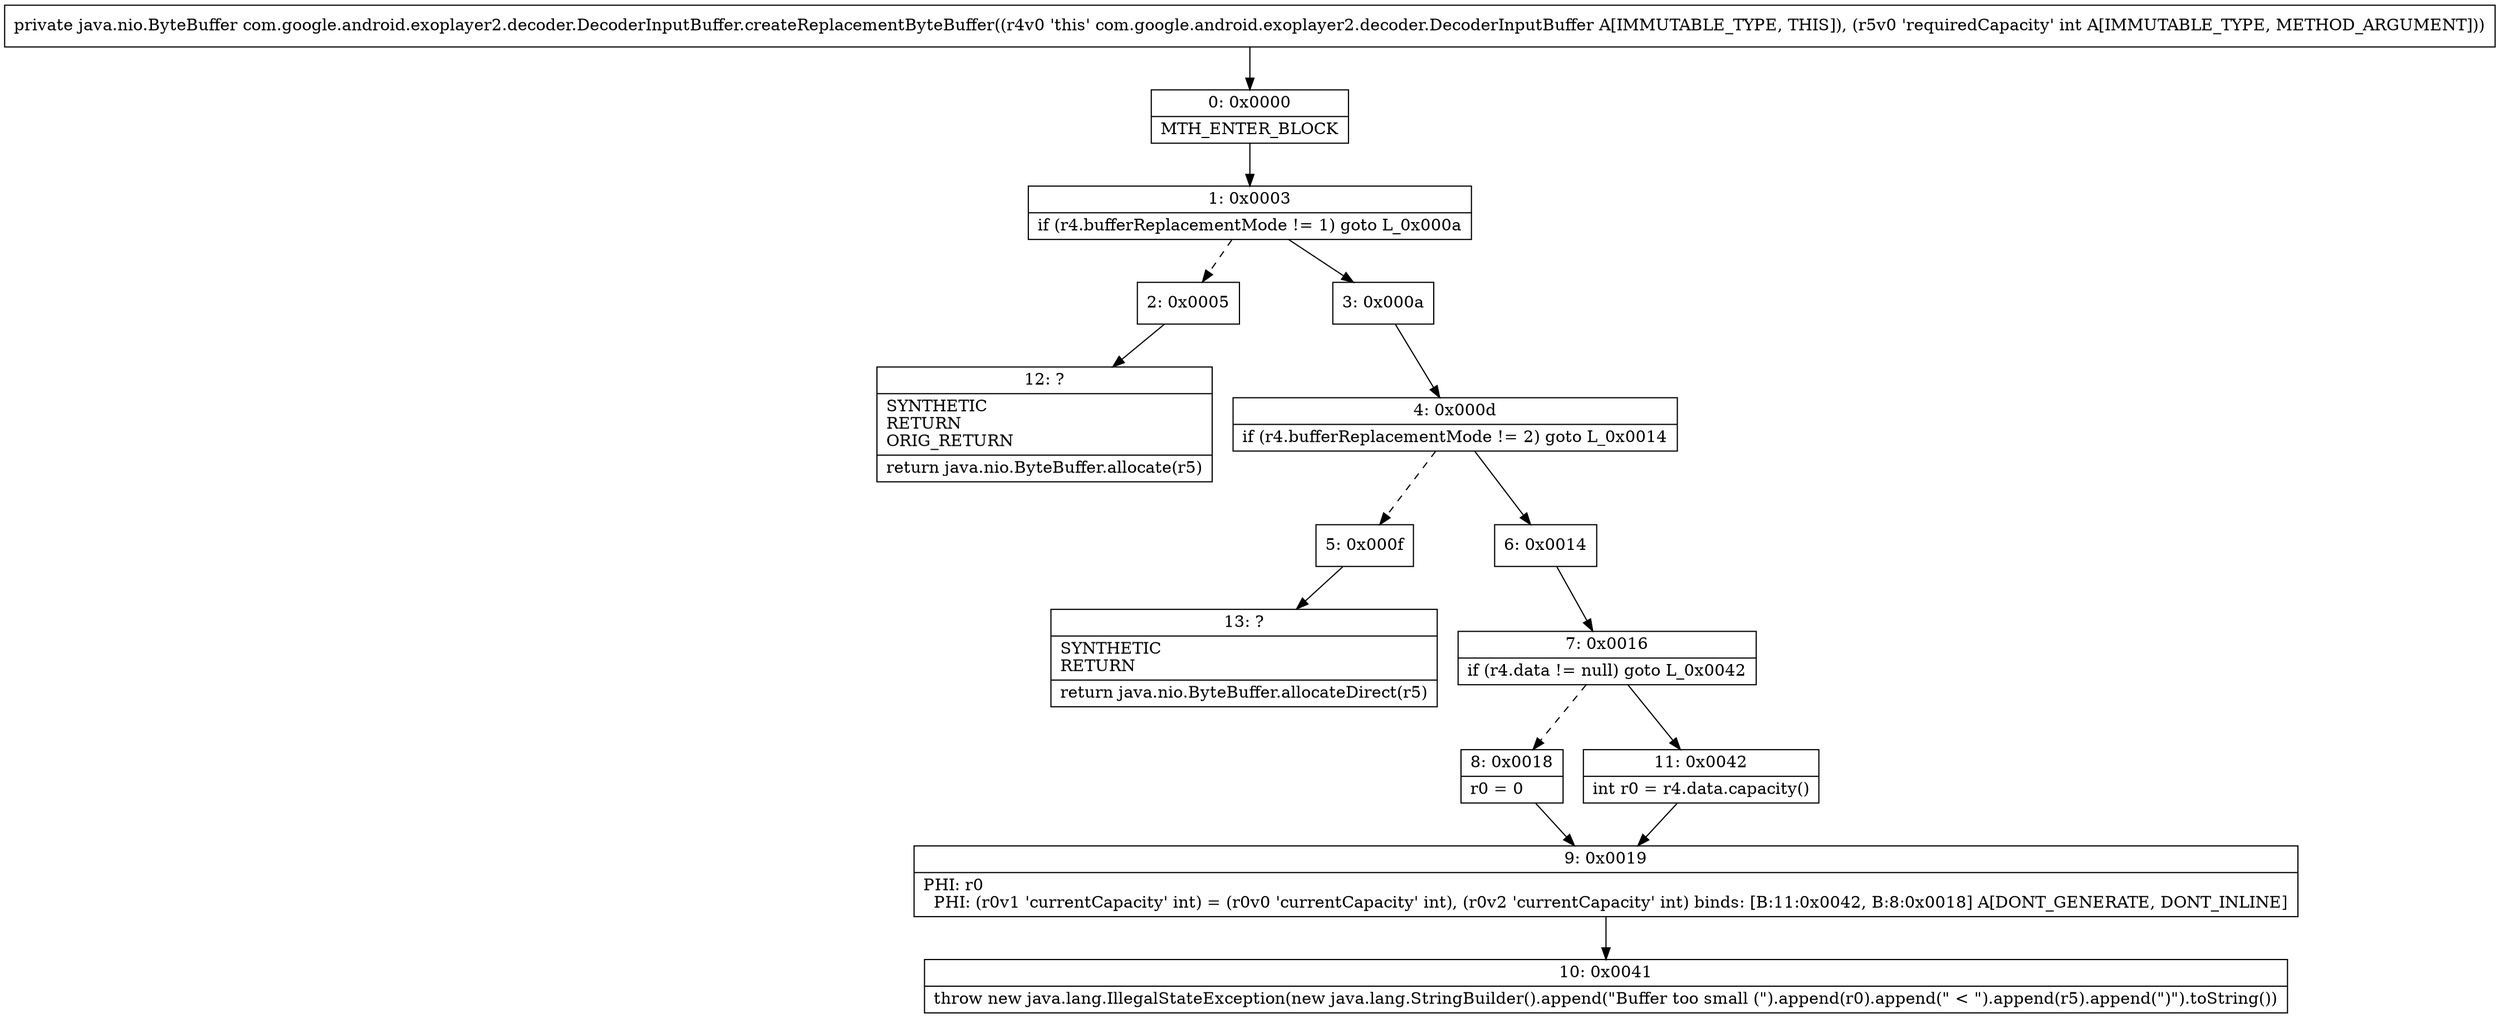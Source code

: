 digraph "CFG forcom.google.android.exoplayer2.decoder.DecoderInputBuffer.createReplacementByteBuffer(I)Ljava\/nio\/ByteBuffer;" {
Node_0 [shape=record,label="{0\:\ 0x0000|MTH_ENTER_BLOCK\l}"];
Node_1 [shape=record,label="{1\:\ 0x0003|if (r4.bufferReplacementMode != 1) goto L_0x000a\l}"];
Node_2 [shape=record,label="{2\:\ 0x0005}"];
Node_3 [shape=record,label="{3\:\ 0x000a}"];
Node_4 [shape=record,label="{4\:\ 0x000d|if (r4.bufferReplacementMode != 2) goto L_0x0014\l}"];
Node_5 [shape=record,label="{5\:\ 0x000f}"];
Node_6 [shape=record,label="{6\:\ 0x0014}"];
Node_7 [shape=record,label="{7\:\ 0x0016|if (r4.data != null) goto L_0x0042\l}"];
Node_8 [shape=record,label="{8\:\ 0x0018|r0 = 0\l}"];
Node_9 [shape=record,label="{9\:\ 0x0019|PHI: r0 \l  PHI: (r0v1 'currentCapacity' int) = (r0v0 'currentCapacity' int), (r0v2 'currentCapacity' int) binds: [B:11:0x0042, B:8:0x0018] A[DONT_GENERATE, DONT_INLINE]\l}"];
Node_10 [shape=record,label="{10\:\ 0x0041|throw new java.lang.IllegalStateException(new java.lang.StringBuilder().append(\"Buffer too small (\").append(r0).append(\" \< \").append(r5).append(\")\").toString())\l}"];
Node_11 [shape=record,label="{11\:\ 0x0042|int r0 = r4.data.capacity()\l}"];
Node_12 [shape=record,label="{12\:\ ?|SYNTHETIC\lRETURN\lORIG_RETURN\l|return java.nio.ByteBuffer.allocate(r5)\l}"];
Node_13 [shape=record,label="{13\:\ ?|SYNTHETIC\lRETURN\l|return java.nio.ByteBuffer.allocateDirect(r5)\l}"];
MethodNode[shape=record,label="{private java.nio.ByteBuffer com.google.android.exoplayer2.decoder.DecoderInputBuffer.createReplacementByteBuffer((r4v0 'this' com.google.android.exoplayer2.decoder.DecoderInputBuffer A[IMMUTABLE_TYPE, THIS]), (r5v0 'requiredCapacity' int A[IMMUTABLE_TYPE, METHOD_ARGUMENT])) }"];
MethodNode -> Node_0;
Node_0 -> Node_1;
Node_1 -> Node_2[style=dashed];
Node_1 -> Node_3;
Node_2 -> Node_12;
Node_3 -> Node_4;
Node_4 -> Node_5[style=dashed];
Node_4 -> Node_6;
Node_5 -> Node_13;
Node_6 -> Node_7;
Node_7 -> Node_8[style=dashed];
Node_7 -> Node_11;
Node_8 -> Node_9;
Node_9 -> Node_10;
Node_11 -> Node_9;
}

